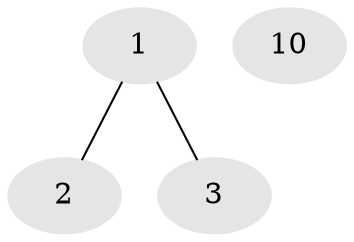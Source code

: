 // Generated by graph-tools (version 1.1) at 2025/46/02/15/25 05:46:28]
// undirected, 4 vertices, 2 edges
graph export_dot {
graph [start="1"]
  node [color=gray90,style=filled];
  1 [super="+8+15+16"];
  2 [super="+4+7+17"];
  3 [super="+5+6+9"];
  10 [super="+5+13+14"];
  1 -- 2;
  1 -- 3;
}
